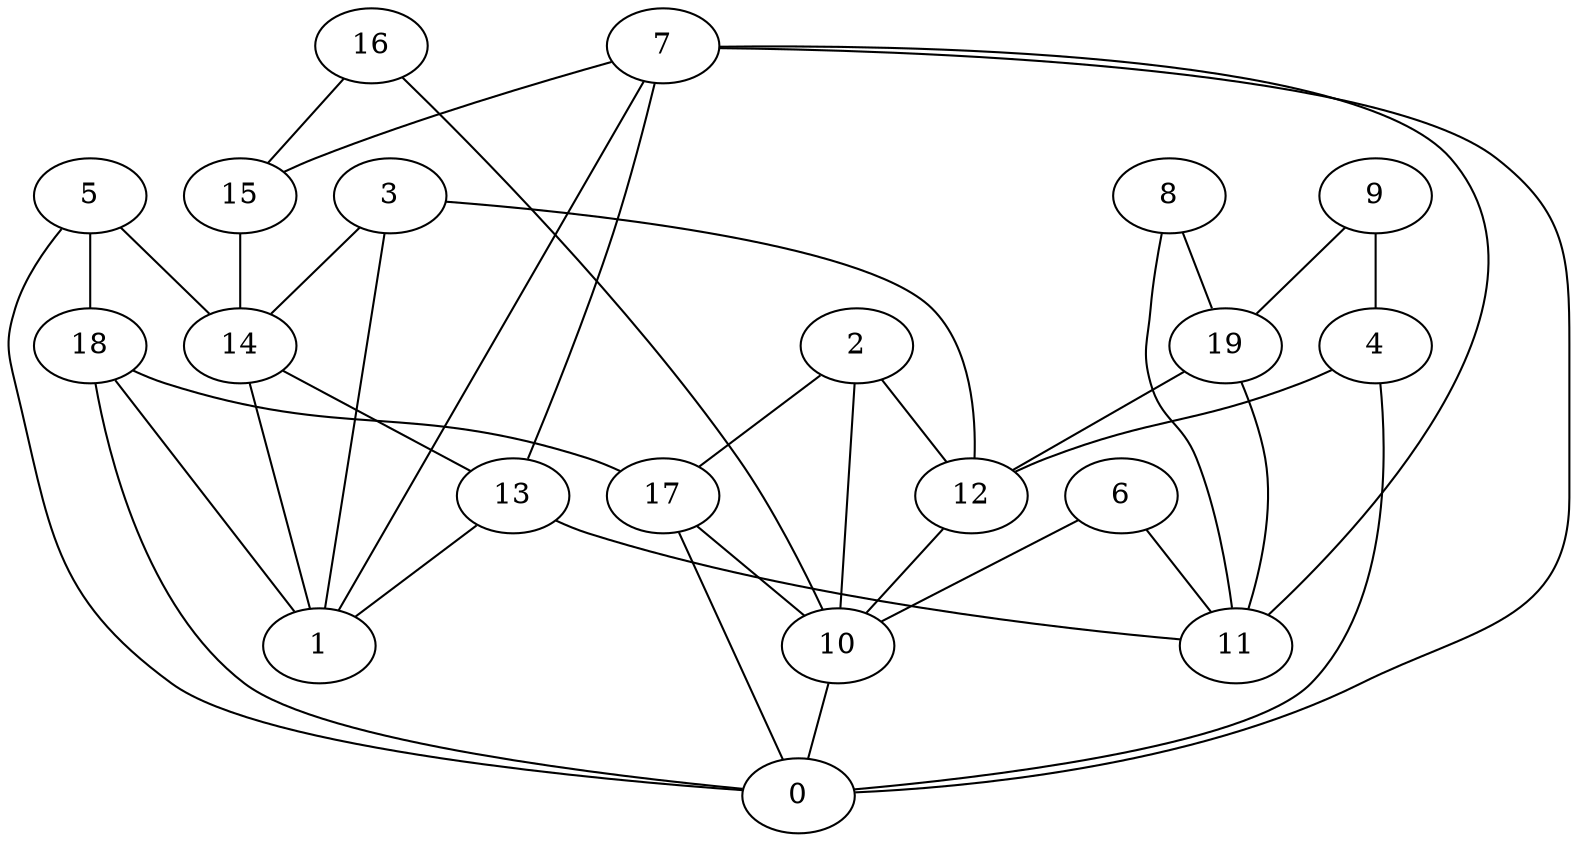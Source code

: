 digraph GG_graph {

subgraph G_graph {
edge [color = black]
"8" -> "11" [dir = none]
"8" -> "19" [dir = none]
"4" -> "0" [dir = none]
"4" -> "12" [dir = none]
"6" -> "11" [dir = none]
"6" -> "10" [dir = none]
"19" -> "11" [dir = none]
"19" -> "12" [dir = none]
"12" -> "10" [dir = none]
"2" -> "12" [dir = none]
"2" -> "17" [dir = none]
"2" -> "10" [dir = none]
"10" -> "0" [dir = none]
"9" -> "19" [dir = none]
"9" -> "4" [dir = none]
"5" -> "18" [dir = none]
"5" -> "14" [dir = none]
"5" -> "0" [dir = none]
"17" -> "0" [dir = none]
"17" -> "10" [dir = none]
"7" -> "13" [dir = none]
"7" -> "11" [dir = none]
"7" -> "15" [dir = none]
"7" -> "0" [dir = none]
"7" -> "1" [dir = none]
"15" -> "14" [dir = none]
"13" -> "1" [dir = none]
"13" -> "11" [dir = none]
"18" -> "1" [dir = none]
"18" -> "0" [dir = none]
"18" -> "17" [dir = none]
"14" -> "1" [dir = none]
"14" -> "13" [dir = none]
"3" -> "1" [dir = none]
"3" -> "14" [dir = none]
"3" -> "12" [dir = none]
"16" -> "10" [dir = none]
"16" -> "15" [dir = none]
}

}
